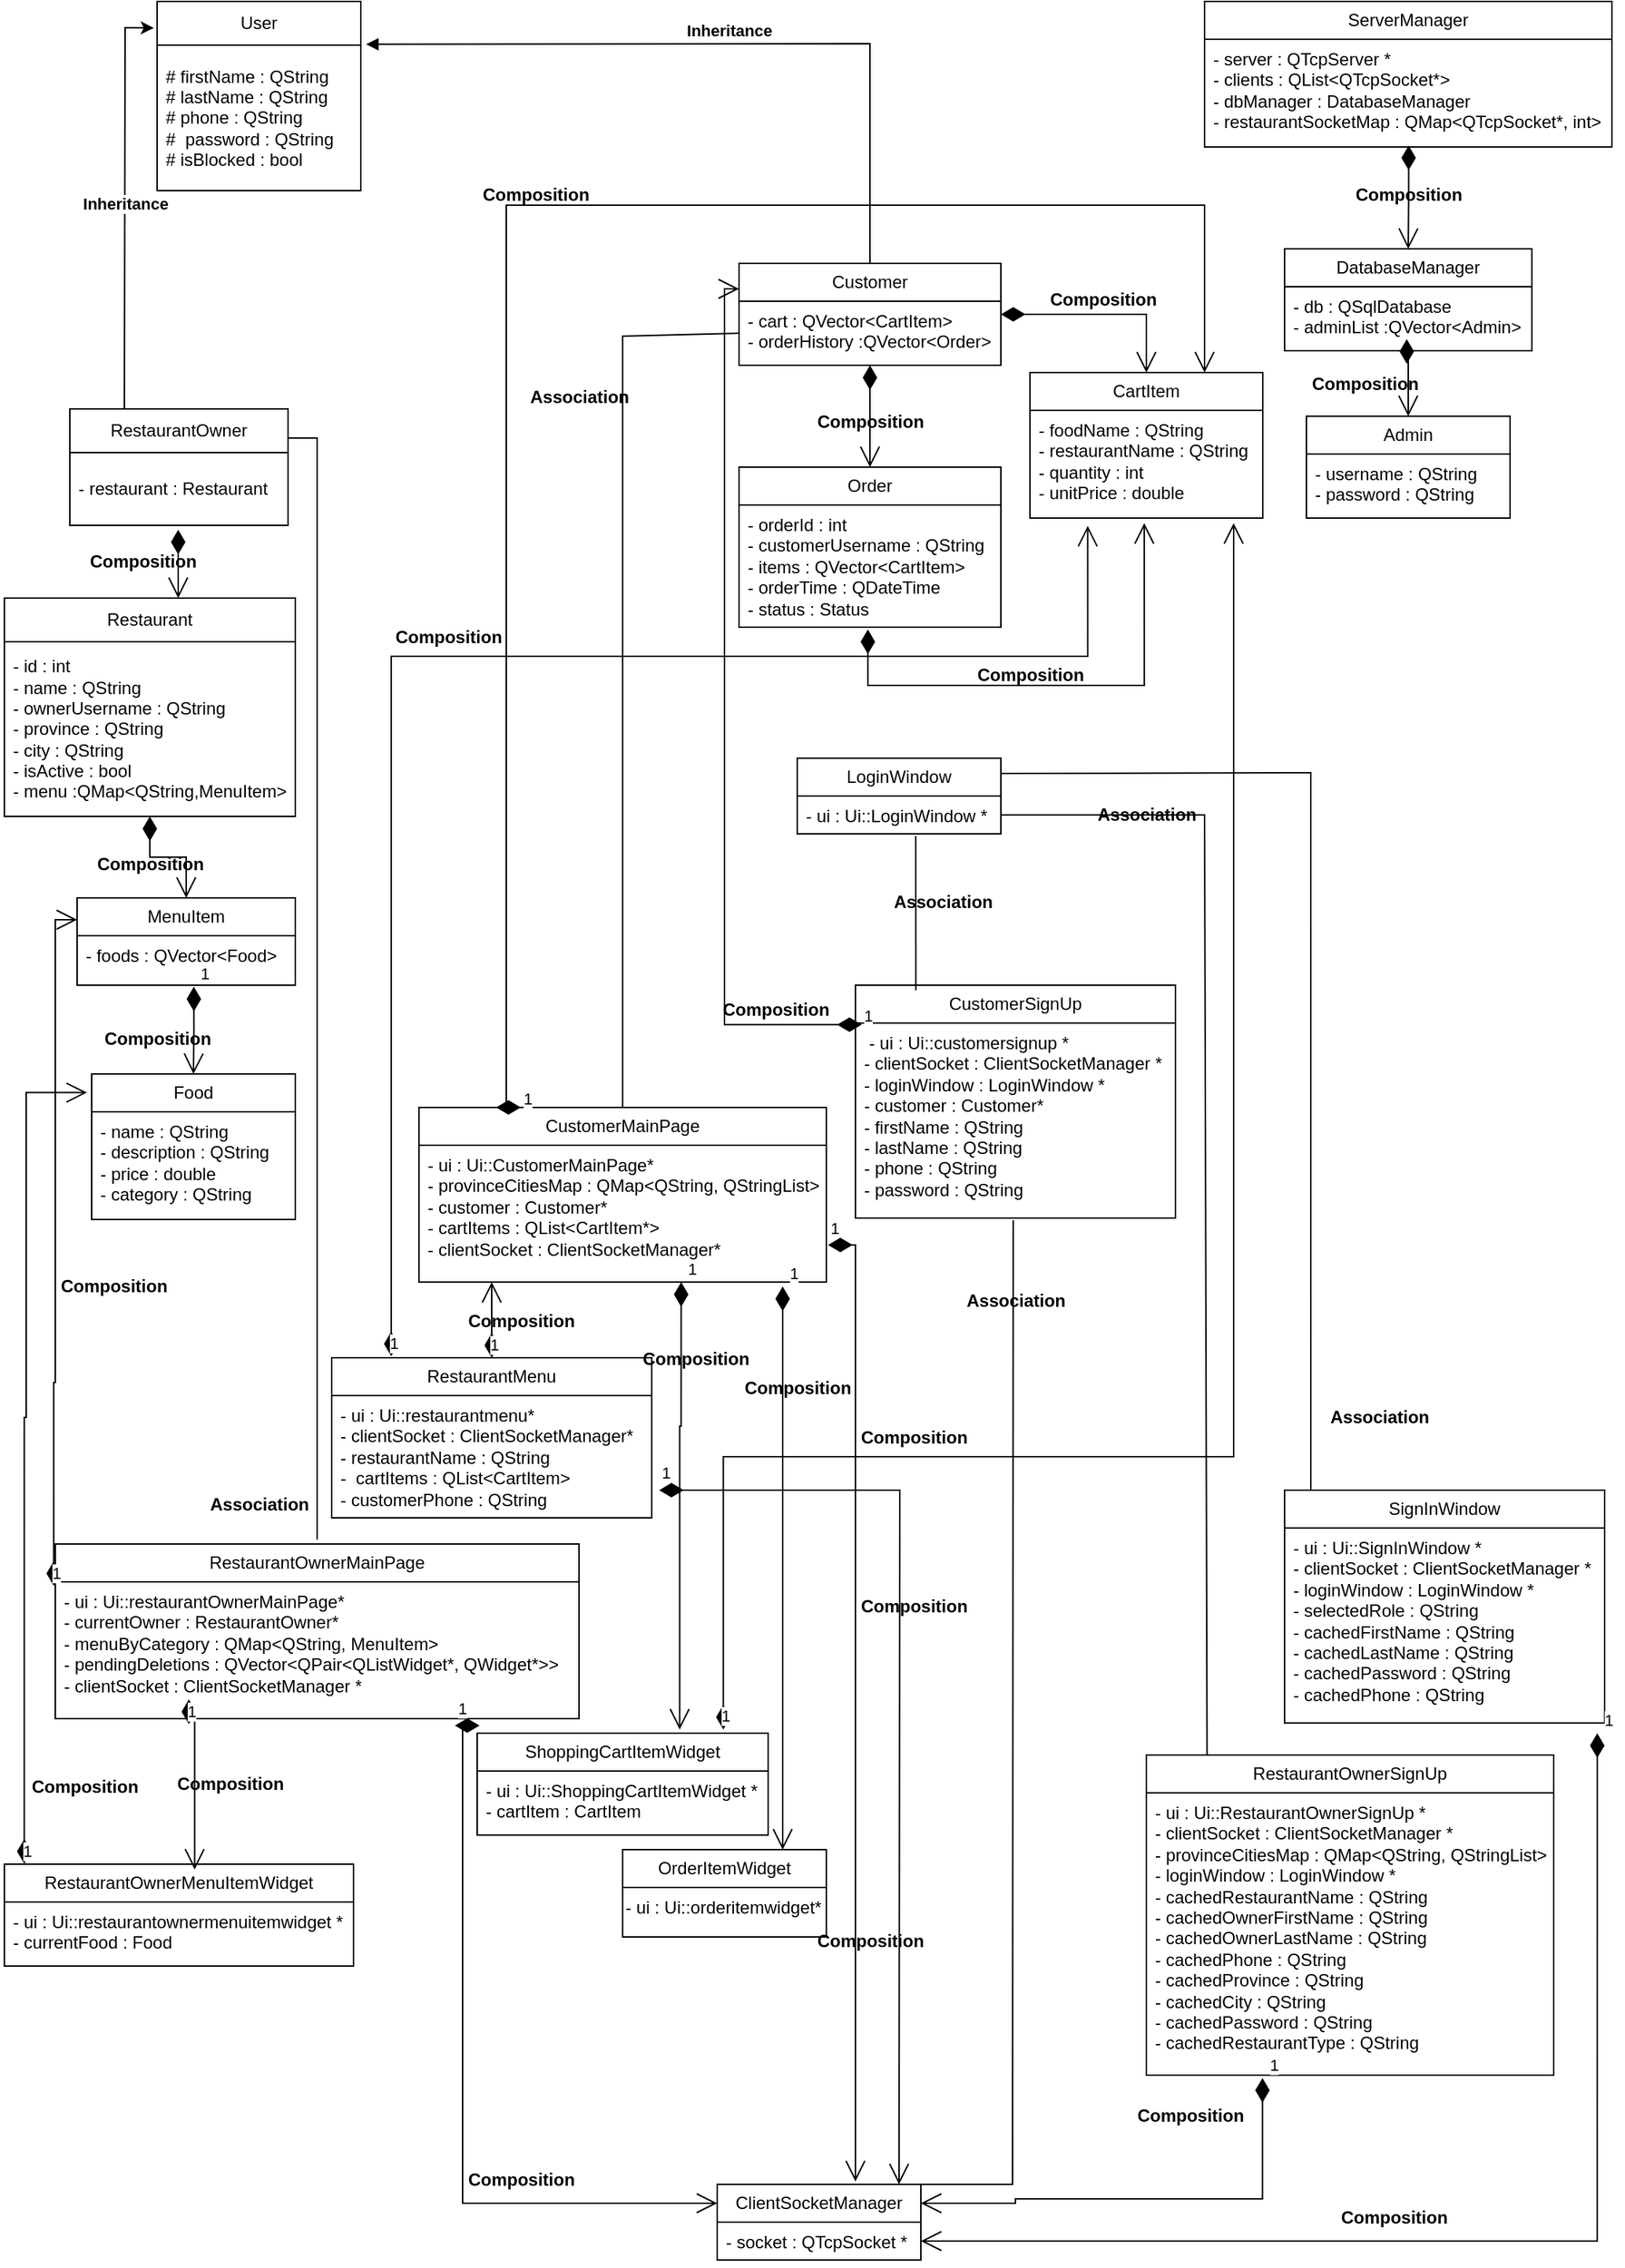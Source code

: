 <mxfile version="27.2.0">
  <diagram id="C5RBs43oDa-KdzZeNtuy" name="Page-1">
    <mxGraphModel dx="1321" dy="779" grid="1" gridSize="10" guides="1" tooltips="1" connect="1" arrows="1" fold="1" page="1" pageScale="1" pageWidth="1169" pageHeight="1654" math="0" shadow="0">
      <root>
        <mxCell id="WIyWlLk6GJQsqaUBKTNV-0" />
        <mxCell id="WIyWlLk6GJQsqaUBKTNV-1" parent="WIyWlLk6GJQsqaUBKTNV-0" />
        <mxCell id="CN9I-mN8UUnUp_FmiRYe-0" value="User" style="swimlane;fontStyle=0;childLayout=stackLayout;horizontal=1;startSize=30;horizontalStack=0;resizeParent=1;resizeParentMax=0;resizeLast=0;collapsible=1;marginBottom=0;whiteSpace=wrap;html=1;" vertex="1" parent="WIyWlLk6GJQsqaUBKTNV-1">
          <mxGeometry x="120" y="40" width="140" height="130" as="geometry" />
        </mxCell>
        <mxCell id="CN9I-mN8UUnUp_FmiRYe-2" value="# firstName : QString&lt;br&gt;# lastName : QString&lt;br&gt;# phone : QString&lt;br&gt;#&amp;nbsp; password : QString&lt;br&gt;# isBlocked : bool" style="text;strokeColor=none;fillColor=none;align=left;verticalAlign=middle;spacingLeft=4;spacingRight=4;overflow=hidden;points=[[0,0.5],[1,0.5]];portConstraint=eastwest;rotatable=0;whiteSpace=wrap;html=1;" vertex="1" parent="CN9I-mN8UUnUp_FmiRYe-0">
          <mxGeometry y="30" width="140" height="100" as="geometry" />
        </mxCell>
        <mxCell id="CN9I-mN8UUnUp_FmiRYe-4" value="RestaurantOwner" style="swimlane;fontStyle=0;childLayout=stackLayout;horizontal=1;startSize=30;horizontalStack=0;resizeParent=1;resizeParentMax=0;resizeLast=0;collapsible=1;marginBottom=0;whiteSpace=wrap;html=1;" vertex="1" parent="WIyWlLk6GJQsqaUBKTNV-1">
          <mxGeometry x="60" y="320" width="150" height="80" as="geometry" />
        </mxCell>
        <mxCell id="CN9I-mN8UUnUp_FmiRYe-5" value="- restaurant : Restaurant" style="text;strokeColor=none;fillColor=none;align=left;verticalAlign=middle;spacingLeft=4;spacingRight=4;overflow=hidden;points=[[0,0.5],[1,0.5]];portConstraint=eastwest;rotatable=0;whiteSpace=wrap;html=1;" vertex="1" parent="CN9I-mN8UUnUp_FmiRYe-4">
          <mxGeometry y="30" width="150" height="50" as="geometry" />
        </mxCell>
        <mxCell id="CN9I-mN8UUnUp_FmiRYe-8" value="" style="endArrow=classic;html=1;rounded=0;exitX=0.25;exitY=0;exitDx=0;exitDy=0;entryX=-0.016;entryY=0.14;entryDx=0;entryDy=0;entryPerimeter=0;" edge="1" parent="WIyWlLk6GJQsqaUBKTNV-1" source="CN9I-mN8UUnUp_FmiRYe-4" target="CN9I-mN8UUnUp_FmiRYe-0">
          <mxGeometry relative="1" as="geometry">
            <mxPoint x="360" y="240" as="sourcePoint" />
            <mxPoint x="460" y="240" as="targetPoint" />
            <Array as="points">
              <mxPoint x="98" y="58" />
            </Array>
          </mxGeometry>
        </mxCell>
        <mxCell id="CN9I-mN8UUnUp_FmiRYe-9" value="&lt;div&gt;&lt;b&gt;Inheritance&lt;/b&gt;&lt;/div&gt;" style="edgeLabel;resizable=0;html=1;;align=center;verticalAlign=middle;" connectable="0" vertex="1" parent="CN9I-mN8UUnUp_FmiRYe-8">
          <mxGeometry relative="1" as="geometry" />
        </mxCell>
        <mxCell id="CN9I-mN8UUnUp_FmiRYe-10" value="Restaurant" style="swimlane;fontStyle=0;childLayout=stackLayout;horizontal=1;startSize=30;horizontalStack=0;resizeParent=1;resizeParentMax=0;resizeLast=0;collapsible=1;marginBottom=0;whiteSpace=wrap;html=1;" vertex="1" parent="WIyWlLk6GJQsqaUBKTNV-1">
          <mxGeometry x="15" y="450" width="200" height="150" as="geometry" />
        </mxCell>
        <mxCell id="CN9I-mN8UUnUp_FmiRYe-11" value="&lt;div&gt;- id : int&lt;/div&gt;&lt;div&gt;- name :&amp;nbsp;QString&lt;/div&gt;- ownerUsername : QString&lt;br&gt;- province : QString&lt;br&gt;- city : QString&lt;br&gt;- isActive : bool&lt;br&gt;- menu :QMap&amp;lt;QString,MenuItem&amp;gt;" style="text;strokeColor=none;fillColor=none;align=left;verticalAlign=middle;spacingLeft=4;spacingRight=4;overflow=hidden;points=[[0,0.5],[1,0.5]];portConstraint=eastwest;rotatable=0;whiteSpace=wrap;html=1;" vertex="1" parent="CN9I-mN8UUnUp_FmiRYe-10">
          <mxGeometry y="30" width="200" height="120" as="geometry" />
        </mxCell>
        <mxCell id="CN9I-mN8UUnUp_FmiRYe-15" value="Composition" style="text;align=center;fontStyle=1;verticalAlign=middle;spacingLeft=3;spacingRight=3;strokeColor=none;rotatable=0;points=[[0,0.5],[1,0.5]];portConstraint=eastwest;html=1;" vertex="1" parent="WIyWlLk6GJQsqaUBKTNV-1">
          <mxGeometry x="70" y="412" width="80" height="26" as="geometry" />
        </mxCell>
        <mxCell id="CN9I-mN8UUnUp_FmiRYe-19" value="MenuItem" style="swimlane;fontStyle=0;childLayout=stackLayout;horizontal=1;startSize=26;fillColor=none;horizontalStack=0;resizeParent=1;resizeParentMax=0;resizeLast=0;collapsible=1;marginBottom=0;whiteSpace=wrap;html=1;" vertex="1" parent="WIyWlLk6GJQsqaUBKTNV-1">
          <mxGeometry x="65" y="656" width="150" height="60" as="geometry" />
        </mxCell>
        <mxCell id="CN9I-mN8UUnUp_FmiRYe-20" value="- foods :&amp;nbsp;QVector&amp;lt;Food&amp;gt;" style="text;strokeColor=none;fillColor=none;align=left;verticalAlign=top;spacingLeft=4;spacingRight=4;overflow=hidden;rotatable=0;points=[[0,0.5],[1,0.5]];portConstraint=eastwest;whiteSpace=wrap;html=1;" vertex="1" parent="CN9I-mN8UUnUp_FmiRYe-19">
          <mxGeometry y="26" width="150" height="34" as="geometry" />
        </mxCell>
        <mxCell id="CN9I-mN8UUnUp_FmiRYe-23" value="" style="endArrow=open;html=1;endSize=12;startArrow=diamondThin;startSize=14;startFill=1;edgeStyle=orthogonalEdgeStyle;align=left;verticalAlign=bottom;rounded=0;entryX=0.5;entryY=0;entryDx=0;entryDy=0;exitX=0.5;exitY=1;exitDx=0;exitDy=0;exitPerimeter=0;" edge="1" parent="WIyWlLk6GJQsqaUBKTNV-1" source="CN9I-mN8UUnUp_FmiRYe-11" target="CN9I-mN8UUnUp_FmiRYe-19">
          <mxGeometry x="-1" y="3" relative="1" as="geometry">
            <mxPoint x="120" y="530" as="sourcePoint" />
            <mxPoint x="450" y="480" as="targetPoint" />
          </mxGeometry>
        </mxCell>
        <mxCell id="CN9I-mN8UUnUp_FmiRYe-24" value="Composition" style="text;align=center;fontStyle=1;verticalAlign=middle;spacingLeft=3;spacingRight=3;strokeColor=none;rotatable=0;points=[[0,0.5],[1,0.5]];portConstraint=eastwest;html=1;" vertex="1" parent="WIyWlLk6GJQsqaUBKTNV-1">
          <mxGeometry x="75" y="620" width="80" height="26" as="geometry" />
        </mxCell>
        <mxCell id="CN9I-mN8UUnUp_FmiRYe-25" value="Food" style="swimlane;fontStyle=0;childLayout=stackLayout;horizontal=1;startSize=26;fillColor=none;horizontalStack=0;resizeParent=1;resizeParentMax=0;resizeLast=0;collapsible=1;marginBottom=0;whiteSpace=wrap;html=1;" vertex="1" parent="WIyWlLk6GJQsqaUBKTNV-1">
          <mxGeometry x="75" y="777" width="140" height="100" as="geometry" />
        </mxCell>
        <mxCell id="CN9I-mN8UUnUp_FmiRYe-26" value="- name : QString&lt;br&gt;- description : QString&lt;br&gt;- price : double&lt;br&gt;- category : QString" style="text;strokeColor=none;fillColor=none;align=left;verticalAlign=top;spacingLeft=4;spacingRight=4;overflow=hidden;rotatable=0;points=[[0,0.5],[1,0.5]];portConstraint=eastwest;whiteSpace=wrap;html=1;" vertex="1" parent="CN9I-mN8UUnUp_FmiRYe-25">
          <mxGeometry y="26" width="140" height="74" as="geometry" />
        </mxCell>
        <mxCell id="CN9I-mN8UUnUp_FmiRYe-29" value="1" style="endArrow=open;html=1;endSize=12;startArrow=diamondThin;startSize=14;startFill=1;edgeStyle=orthogonalEdgeStyle;align=left;verticalAlign=bottom;rounded=0;entryX=0.5;entryY=0;entryDx=0;entryDy=0;exitX=0.535;exitY=1.029;exitDx=0;exitDy=0;exitPerimeter=0;" edge="1" parent="WIyWlLk6GJQsqaUBKTNV-1" source="CN9I-mN8UUnUp_FmiRYe-20" target="CN9I-mN8UUnUp_FmiRYe-25">
          <mxGeometry x="-1" y="3" relative="1" as="geometry">
            <mxPoint x="300" y="680" as="sourcePoint" />
            <mxPoint x="460" y="680" as="targetPoint" />
          </mxGeometry>
        </mxCell>
        <mxCell id="CN9I-mN8UUnUp_FmiRYe-30" value="Composition" style="text;align=center;fontStyle=1;verticalAlign=middle;spacingLeft=3;spacingRight=3;strokeColor=none;rotatable=0;points=[[0,0.5],[1,0.5]];portConstraint=eastwest;html=1;" vertex="1" parent="WIyWlLk6GJQsqaUBKTNV-1">
          <mxGeometry x="80" y="740" width="80" height="26" as="geometry" />
        </mxCell>
        <mxCell id="CN9I-mN8UUnUp_FmiRYe-31" value="Customer" style="swimlane;fontStyle=0;childLayout=stackLayout;horizontal=1;startSize=26;fillColor=none;horizontalStack=0;resizeParent=1;resizeParentMax=0;resizeLast=0;collapsible=1;marginBottom=0;whiteSpace=wrap;html=1;" vertex="1" parent="WIyWlLk6GJQsqaUBKTNV-1">
          <mxGeometry x="520" y="220" width="180" height="70" as="geometry" />
        </mxCell>
        <mxCell id="CN9I-mN8UUnUp_FmiRYe-32" value="- cart : QVector&amp;lt;CartItem&amp;gt;&lt;br&gt;- orderHistory :QVector&amp;lt;Order&amp;gt;" style="text;strokeColor=none;fillColor=none;align=left;verticalAlign=top;spacingLeft=4;spacingRight=4;overflow=hidden;rotatable=0;points=[[0,0.5],[1,0.5]];portConstraint=eastwest;whiteSpace=wrap;html=1;" vertex="1" parent="CN9I-mN8UUnUp_FmiRYe-31">
          <mxGeometry y="26" width="180" height="44" as="geometry" />
        </mxCell>
        <mxCell id="CN9I-mN8UUnUp_FmiRYe-35" value="&lt;b&gt;Inheritance&lt;/b&gt;" style="html=1;verticalAlign=bottom;endArrow=block;curved=0;rounded=0;exitX=0.5;exitY=0;exitDx=0;exitDy=0;entryX=1.026;entryY=-0.006;entryDx=0;entryDy=0;entryPerimeter=0;" edge="1" parent="WIyWlLk6GJQsqaUBKTNV-1" source="CN9I-mN8UUnUp_FmiRYe-31" target="CN9I-mN8UUnUp_FmiRYe-2">
          <mxGeometry width="80" relative="1" as="geometry">
            <mxPoint x="631.14" y="390" as="sourcePoint" />
            <mxPoint x="480.0" y="65.45" as="targetPoint" />
            <Array as="points">
              <mxPoint x="610" y="69" />
            </Array>
          </mxGeometry>
        </mxCell>
        <mxCell id="CN9I-mN8UUnUp_FmiRYe-36" value="Order" style="swimlane;fontStyle=0;childLayout=stackLayout;horizontal=1;startSize=26;fillColor=none;horizontalStack=0;resizeParent=1;resizeParentMax=0;resizeLast=0;collapsible=1;marginBottom=0;whiteSpace=wrap;html=1;" vertex="1" parent="WIyWlLk6GJQsqaUBKTNV-1">
          <mxGeometry x="520" y="360" width="180" height="110" as="geometry" />
        </mxCell>
        <mxCell id="CN9I-mN8UUnUp_FmiRYe-37" value="- orderId : int&lt;br&gt;- customerUsername : QString&lt;br&gt;- items : QVector&amp;lt;CartItem&amp;gt;&lt;br&gt;- orderTime : QDateTime&lt;br&gt;- status : Status" style="text;strokeColor=none;fillColor=none;align=left;verticalAlign=top;spacingLeft=4;spacingRight=4;overflow=hidden;rotatable=0;points=[[0,0.5],[1,0.5]];portConstraint=eastwest;whiteSpace=wrap;html=1;" vertex="1" parent="CN9I-mN8UUnUp_FmiRYe-36">
          <mxGeometry y="26" width="180" height="84" as="geometry" />
        </mxCell>
        <mxCell id="CN9I-mN8UUnUp_FmiRYe-41" value="" style="endArrow=open;html=1;endSize=12;startArrow=diamondThin;startSize=14;startFill=1;edgeStyle=orthogonalEdgeStyle;align=left;verticalAlign=bottom;rounded=0;entryX=0.5;entryY=0;entryDx=0;entryDy=0;exitX=0.5;exitY=1;exitDx=0;exitDy=0;" edge="1" parent="WIyWlLk6GJQsqaUBKTNV-1" source="CN9I-mN8UUnUp_FmiRYe-31" target="CN9I-mN8UUnUp_FmiRYe-36">
          <mxGeometry x="-1" y="3" relative="1" as="geometry">
            <mxPoint x="250" y="290" as="sourcePoint" />
            <mxPoint x="410" y="290" as="targetPoint" />
          </mxGeometry>
        </mxCell>
        <mxCell id="CN9I-mN8UUnUp_FmiRYe-43" value="Composition" style="text;align=center;fontStyle=1;verticalAlign=middle;spacingLeft=3;spacingRight=3;strokeColor=none;rotatable=0;points=[[0,0.5],[1,0.5]];portConstraint=eastwest;html=1;" vertex="1" parent="WIyWlLk6GJQsqaUBKTNV-1">
          <mxGeometry x="570" y="316" width="80" height="26" as="geometry" />
        </mxCell>
        <mxCell id="CN9I-mN8UUnUp_FmiRYe-44" value="CartItem" style="swimlane;fontStyle=0;childLayout=stackLayout;horizontal=1;startSize=26;fillColor=none;horizontalStack=0;resizeParent=1;resizeParentMax=0;resizeLast=0;collapsible=1;marginBottom=0;whiteSpace=wrap;html=1;" vertex="1" parent="WIyWlLk6GJQsqaUBKTNV-1">
          <mxGeometry x="720" y="295" width="160" height="100" as="geometry" />
        </mxCell>
        <mxCell id="CN9I-mN8UUnUp_FmiRYe-45" value="- foodName : QString&lt;br&gt;- restaurantName : QString&lt;br&gt;- quantity : int&lt;br&gt;- unitPrice : double" style="text;strokeColor=none;fillColor=none;align=left;verticalAlign=top;spacingLeft=4;spacingRight=4;overflow=hidden;rotatable=0;points=[[0,0.5],[1,0.5]];portConstraint=eastwest;whiteSpace=wrap;html=1;" vertex="1" parent="CN9I-mN8UUnUp_FmiRYe-44">
          <mxGeometry y="26" width="160" height="74" as="geometry" />
        </mxCell>
        <mxCell id="CN9I-mN8UUnUp_FmiRYe-48" value="" style="endArrow=open;html=1;endSize=12;startArrow=diamondThin;startSize=14;startFill=1;edgeStyle=orthogonalEdgeStyle;align=left;verticalAlign=bottom;rounded=0;entryX=0.5;entryY=0;entryDx=0;entryDy=0;exitX=1;exitY=0.5;exitDx=0;exitDy=0;" edge="1" parent="WIyWlLk6GJQsqaUBKTNV-1" source="CN9I-mN8UUnUp_FmiRYe-31" target="CN9I-mN8UUnUp_FmiRYe-44">
          <mxGeometry x="-1" y="3" relative="1" as="geometry">
            <mxPoint x="500" y="250" as="sourcePoint" />
            <mxPoint x="660" y="250" as="targetPoint" />
          </mxGeometry>
        </mxCell>
        <mxCell id="CN9I-mN8UUnUp_FmiRYe-49" value="Composition" style="text;align=center;fontStyle=1;verticalAlign=middle;spacingLeft=3;spacingRight=3;strokeColor=none;rotatable=0;points=[[0,0.5],[1,0.5]];portConstraint=eastwest;html=1;" vertex="1" parent="WIyWlLk6GJQsqaUBKTNV-1">
          <mxGeometry x="730" y="232" width="80" height="26" as="geometry" />
        </mxCell>
        <mxCell id="CN9I-mN8UUnUp_FmiRYe-54" value="ServerManager" style="swimlane;fontStyle=0;childLayout=stackLayout;horizontal=1;startSize=26;fillColor=none;horizontalStack=0;resizeParent=1;resizeParentMax=0;resizeLast=0;collapsible=1;marginBottom=0;whiteSpace=wrap;html=1;" vertex="1" parent="WIyWlLk6GJQsqaUBKTNV-1">
          <mxGeometry x="840" y="40" width="280" height="100" as="geometry" />
        </mxCell>
        <mxCell id="CN9I-mN8UUnUp_FmiRYe-55" value="- server : QTcpServer *&lt;br&gt;&lt;div&gt;- clients : QList&amp;lt;QTcpSocket*&amp;gt;&lt;/div&gt;&lt;div&gt;- dbManager :&amp;nbsp;DatabaseManager&lt;/div&gt;&lt;div&gt;- restaurantSocketMap :&amp;nbsp;QMap&amp;lt;QTcpSocket*, int&amp;gt;&lt;/div&gt;" style="text;strokeColor=none;fillColor=none;align=left;verticalAlign=top;spacingLeft=4;spacingRight=4;overflow=hidden;rotatable=0;points=[[0,0.5],[1,0.5]];portConstraint=eastwest;whiteSpace=wrap;html=1;" vertex="1" parent="CN9I-mN8UUnUp_FmiRYe-54">
          <mxGeometry y="26" width="280" height="74" as="geometry" />
        </mxCell>
        <mxCell id="CN9I-mN8UUnUp_FmiRYe-58" value="DatabaseManager" style="swimlane;fontStyle=0;childLayout=stackLayout;horizontal=1;startSize=26;fillColor=none;horizontalStack=0;resizeParent=1;resizeParentMax=0;resizeLast=0;collapsible=1;marginBottom=0;whiteSpace=wrap;html=1;" vertex="1" parent="WIyWlLk6GJQsqaUBKTNV-1">
          <mxGeometry x="895" y="210" width="170" height="70" as="geometry" />
        </mxCell>
        <mxCell id="CN9I-mN8UUnUp_FmiRYe-59" value="- db : QSqlDatabase&lt;br&gt;- adminList :QVector&amp;lt;Admin&amp;gt;&lt;div&gt;&lt;br&gt;&lt;/div&gt;" style="text;strokeColor=none;fillColor=none;align=left;verticalAlign=top;spacingLeft=4;spacingRight=4;overflow=hidden;rotatable=0;points=[[0,0.5],[1,0.5]];portConstraint=eastwest;whiteSpace=wrap;html=1;" vertex="1" parent="CN9I-mN8UUnUp_FmiRYe-58">
          <mxGeometry y="26" width="170" height="44" as="geometry" />
        </mxCell>
        <mxCell id="CN9I-mN8UUnUp_FmiRYe-63" value="" style="endArrow=open;html=1;endSize=12;startArrow=diamondThin;startSize=14;startFill=1;edgeStyle=orthogonalEdgeStyle;align=left;verticalAlign=bottom;rounded=0;" edge="1" parent="WIyWlLk6GJQsqaUBKTNV-1">
          <mxGeometry x="-1" y="3" relative="1" as="geometry">
            <mxPoint x="134.5" y="420" as="sourcePoint" />
            <mxPoint x="134.5" y="450" as="targetPoint" />
            <Array as="points">
              <mxPoint x="134.5" y="410" />
              <mxPoint x="134.5" y="410" />
            </Array>
          </mxGeometry>
        </mxCell>
        <mxCell id="CN9I-mN8UUnUp_FmiRYe-65" value="" style="endArrow=open;html=1;endSize=12;startArrow=diamondThin;startSize=14;startFill=1;edgeStyle=orthogonalEdgeStyle;align=left;verticalAlign=bottom;rounded=0;entryX=0.5;entryY=0;entryDx=0;entryDy=0;exitX=0.501;exitY=0.986;exitDx=0;exitDy=0;exitPerimeter=0;" edge="1" parent="WIyWlLk6GJQsqaUBKTNV-1" source="CN9I-mN8UUnUp_FmiRYe-55" target="CN9I-mN8UUnUp_FmiRYe-58">
          <mxGeometry x="-1" y="3" relative="1" as="geometry">
            <mxPoint x="500" y="160" as="sourcePoint" />
            <mxPoint x="660" y="160" as="targetPoint" />
            <Array as="points" />
          </mxGeometry>
        </mxCell>
        <mxCell id="CN9I-mN8UUnUp_FmiRYe-66" value="Composition" style="text;align=center;fontStyle=1;verticalAlign=middle;spacingLeft=3;spacingRight=3;strokeColor=none;rotatable=0;points=[[0,0.5],[1,0.5]];portConstraint=eastwest;html=1;" vertex="1" parent="WIyWlLk6GJQsqaUBKTNV-1">
          <mxGeometry x="940" y="160" width="80" height="26" as="geometry" />
        </mxCell>
        <mxCell id="CN9I-mN8UUnUp_FmiRYe-67" value="Admin" style="swimlane;fontStyle=0;childLayout=stackLayout;horizontal=1;startSize=26;fillColor=none;horizontalStack=0;resizeParent=1;resizeParentMax=0;resizeLast=0;collapsible=1;marginBottom=0;whiteSpace=wrap;html=1;" vertex="1" parent="WIyWlLk6GJQsqaUBKTNV-1">
          <mxGeometry x="910" y="325" width="140" height="70" as="geometry" />
        </mxCell>
        <mxCell id="CN9I-mN8UUnUp_FmiRYe-68" value="- username : QString&lt;br&gt;- password : QString" style="text;strokeColor=none;fillColor=none;align=left;verticalAlign=top;spacingLeft=4;spacingRight=4;overflow=hidden;rotatable=0;points=[[0,0.5],[1,0.5]];portConstraint=eastwest;whiteSpace=wrap;html=1;" vertex="1" parent="CN9I-mN8UUnUp_FmiRYe-67">
          <mxGeometry y="26" width="140" height="44" as="geometry" />
        </mxCell>
        <mxCell id="CN9I-mN8UUnUp_FmiRYe-72" value="" style="endArrow=open;html=1;endSize=12;startArrow=diamondThin;startSize=14;startFill=1;edgeStyle=orthogonalEdgeStyle;align=left;verticalAlign=bottom;rounded=0;entryX=0.5;entryY=0;entryDx=0;entryDy=0;" edge="1" parent="WIyWlLk6GJQsqaUBKTNV-1" target="CN9I-mN8UUnUp_FmiRYe-67">
          <mxGeometry x="-1" y="3" relative="1" as="geometry">
            <mxPoint x="979" y="272" as="sourcePoint" />
            <mxPoint x="560" y="280" as="targetPoint" />
            <Array as="points">
              <mxPoint x="980" y="280" />
            </Array>
          </mxGeometry>
        </mxCell>
        <mxCell id="CN9I-mN8UUnUp_FmiRYe-74" value="Composition" style="text;align=center;fontStyle=1;verticalAlign=middle;spacingLeft=3;spacingRight=3;strokeColor=none;rotatable=0;points=[[0,0.5],[1,0.5]];portConstraint=eastwest;html=1;" vertex="1" parent="WIyWlLk6GJQsqaUBKTNV-1">
          <mxGeometry x="910" y="290" width="80" height="26" as="geometry" />
        </mxCell>
        <mxCell id="CN9I-mN8UUnUp_FmiRYe-75" value="ClientSocketManager" style="swimlane;fontStyle=0;childLayout=stackLayout;horizontal=1;startSize=26;fillColor=none;horizontalStack=0;resizeParent=1;resizeParentMax=0;resizeLast=0;collapsible=1;marginBottom=0;whiteSpace=wrap;html=1;" vertex="1" parent="WIyWlLk6GJQsqaUBKTNV-1">
          <mxGeometry x="505" y="1540" width="140" height="52" as="geometry" />
        </mxCell>
        <mxCell id="CN9I-mN8UUnUp_FmiRYe-76" value="-&amp;nbsp;socket :&amp;nbsp;QTcpSocket *" style="text;strokeColor=none;fillColor=none;align=left;verticalAlign=top;spacingLeft=4;spacingRight=4;overflow=hidden;rotatable=0;points=[[0,0.5],[1,0.5]];portConstraint=eastwest;whiteSpace=wrap;html=1;" vertex="1" parent="CN9I-mN8UUnUp_FmiRYe-75">
          <mxGeometry y="26" width="140" height="26" as="geometry" />
        </mxCell>
        <mxCell id="CN9I-mN8UUnUp_FmiRYe-79" value="LoginWindow" style="swimlane;fontStyle=0;childLayout=stackLayout;horizontal=1;startSize=26;fillColor=none;horizontalStack=0;resizeParent=1;resizeParentMax=0;resizeLast=0;collapsible=1;marginBottom=0;whiteSpace=wrap;html=1;" vertex="1" parent="WIyWlLk6GJQsqaUBKTNV-1">
          <mxGeometry x="560" y="560" width="140" height="52" as="geometry" />
        </mxCell>
        <mxCell id="CN9I-mN8UUnUp_FmiRYe-80" value="-&amp;nbsp;ui :&amp;nbsp;Ui::LoginWindow *" style="text;strokeColor=none;fillColor=none;align=left;verticalAlign=top;spacingLeft=4;spacingRight=4;overflow=hidden;rotatable=0;points=[[0,0.5],[1,0.5]];portConstraint=eastwest;whiteSpace=wrap;html=1;" vertex="1" parent="CN9I-mN8UUnUp_FmiRYe-79">
          <mxGeometry y="26" width="140" height="26" as="geometry" />
        </mxCell>
        <mxCell id="CN9I-mN8UUnUp_FmiRYe-83" value="SignInWindow" style="swimlane;fontStyle=0;childLayout=stackLayout;horizontal=1;startSize=26;fillColor=none;horizontalStack=0;resizeParent=1;resizeParentMax=0;resizeLast=0;collapsible=1;marginBottom=0;whiteSpace=wrap;html=1;" vertex="1" parent="WIyWlLk6GJQsqaUBKTNV-1">
          <mxGeometry x="895" y="1063" width="220" height="160" as="geometry" />
        </mxCell>
        <mxCell id="CN9I-mN8UUnUp_FmiRYe-84" value="&lt;div&gt;- ui : Ui::SignInWindow *&lt;/div&gt;&lt;div&gt;-&amp;nbsp;clientSocket :&amp;nbsp;ClientSocketManager *&lt;/div&gt;&lt;div&gt;-&amp;nbsp;loginWindow :&amp;nbsp;LoginWindow *&lt;/div&gt;&lt;div&gt;-&amp;nbsp;selectedRole : QString&lt;/div&gt;&lt;div&gt;- cachedFirstName : QString&lt;/div&gt;&lt;div&gt;- cachedLastName : QString&lt;/div&gt;&lt;div&gt;- cachedPassword : QString&lt;/div&gt;&lt;div&gt;- cachedPhone : QString&lt;br&gt;&lt;br&gt;&lt;/div&gt;" style="text;strokeColor=none;fillColor=none;align=left;verticalAlign=top;spacingLeft=4;spacingRight=4;overflow=hidden;rotatable=0;points=[[0,0.5],[1,0.5]];portConstraint=eastwest;whiteSpace=wrap;html=1;" vertex="1" parent="CN9I-mN8UUnUp_FmiRYe-83">
          <mxGeometry y="26" width="220" height="134" as="geometry" />
        </mxCell>
        <mxCell id="CN9I-mN8UUnUp_FmiRYe-89" value="&lt;strong&gt;Association&lt;/strong&gt; " style="text;align=center;fontStyle=1;verticalAlign=middle;spacingLeft=3;spacingRight=3;strokeColor=none;rotatable=0;points=[[0,0.5],[1,0.5]];portConstraint=eastwest;html=1;" vertex="1" parent="WIyWlLk6GJQsqaUBKTNV-1">
          <mxGeometry x="920" y="1000" width="80" height="26" as="geometry" />
        </mxCell>
        <mxCell id="CN9I-mN8UUnUp_FmiRYe-96" value="CustomerSignUp" style="swimlane;fontStyle=0;childLayout=stackLayout;horizontal=1;startSize=26;fillColor=none;horizontalStack=0;resizeParent=1;resizeParentMax=0;resizeLast=0;collapsible=1;marginBottom=0;whiteSpace=wrap;html=1;" vertex="1" parent="WIyWlLk6GJQsqaUBKTNV-1">
          <mxGeometry x="600" y="716" width="220" height="160" as="geometry" />
        </mxCell>
        <mxCell id="CN9I-mN8UUnUp_FmiRYe-97" value="&amp;nbsp;- ui : Ui::customersignup *&lt;br&gt;&lt;div&gt;- clientSocket : ClientSocketManager *&lt;/div&gt;&lt;div&gt;-&amp;nbsp;loginWindow :&amp;nbsp;LoginWindow *&lt;/div&gt;- customer : Customer*&lt;br&gt;&lt;div&gt;- firstName : QString&lt;/div&gt;&lt;div&gt;- lastName :&amp;nbsp;QString&lt;/div&gt;&lt;div&gt;- phone :&amp;nbsp;QString&lt;/div&gt;&lt;div&gt;- password :&amp;nbsp;QString&lt;/div&gt;" style="text;strokeColor=none;fillColor=none;align=left;verticalAlign=top;spacingLeft=4;spacingRight=4;overflow=hidden;rotatable=0;points=[[0,0.5],[1,0.5]];portConstraint=eastwest;whiteSpace=wrap;html=1;" vertex="1" parent="CN9I-mN8UUnUp_FmiRYe-96">
          <mxGeometry y="26" width="220" height="134" as="geometry" />
        </mxCell>
        <mxCell id="CN9I-mN8UUnUp_FmiRYe-101" value="&lt;strong&gt;Association&lt;/strong&gt; " style="text;align=center;fontStyle=1;verticalAlign=middle;spacingLeft=3;spacingRight=3;strokeColor=none;rotatable=0;points=[[0,0.5],[1,0.5]];portConstraint=eastwest;html=1;" vertex="1" parent="WIyWlLk6GJQsqaUBKTNV-1">
          <mxGeometry x="620" y="646" width="80" height="26" as="geometry" />
        </mxCell>
        <mxCell id="CN9I-mN8UUnUp_FmiRYe-103" value="&lt;strong&gt;Association&lt;/strong&gt; " style="text;align=center;fontStyle=1;verticalAlign=middle;spacingLeft=3;spacingRight=3;strokeColor=none;rotatable=0;points=[[0,0.5],[1,0.5]];portConstraint=eastwest;html=1;" vertex="1" parent="WIyWlLk6GJQsqaUBKTNV-1">
          <mxGeometry x="670" y="920" width="80" height="26" as="geometry" />
        </mxCell>
        <mxCell id="CN9I-mN8UUnUp_FmiRYe-108" value="" style="endArrow=none;html=1;rounded=0;entryX=0.493;entryY=1.011;entryDx=0;entryDy=0;entryPerimeter=0;exitX=0.5;exitY=0;exitDx=0;exitDy=0;" edge="1" parent="WIyWlLk6GJQsqaUBKTNV-1" source="CN9I-mN8UUnUp_FmiRYe-75" target="CN9I-mN8UUnUp_FmiRYe-97">
          <mxGeometry width="50" height="50" relative="1" as="geometry">
            <mxPoint x="510" y="1240" as="sourcePoint" />
            <mxPoint x="560" y="1190" as="targetPoint" />
            <Array as="points">
              <mxPoint x="708" y="1540" />
            </Array>
          </mxGeometry>
        </mxCell>
        <mxCell id="CN9I-mN8UUnUp_FmiRYe-110" value="" style="endArrow=open;html=1;endSize=12;startArrow=diamondThin;startSize=14;startFill=1;edgeStyle=orthogonalEdgeStyle;align=left;verticalAlign=bottom;rounded=0;entryX=0.491;entryY=1.047;entryDx=0;entryDy=0;entryPerimeter=0;exitX=0.492;exitY=1.018;exitDx=0;exitDy=0;exitPerimeter=0;" edge="1" parent="WIyWlLk6GJQsqaUBKTNV-1" source="CN9I-mN8UUnUp_FmiRYe-37" target="CN9I-mN8UUnUp_FmiRYe-45">
          <mxGeometry x="-1" y="3" relative="1" as="geometry">
            <mxPoint x="730" y="570" as="sourcePoint" />
            <mxPoint x="640" y="700" as="targetPoint" />
            <Array as="points">
              <mxPoint x="609" y="510" />
              <mxPoint x="799" y="510" />
            </Array>
          </mxGeometry>
        </mxCell>
        <mxCell id="CN9I-mN8UUnUp_FmiRYe-112" value="Composition" style="text;align=center;fontStyle=1;verticalAlign=middle;spacingLeft=3;spacingRight=3;strokeColor=none;rotatable=0;points=[[0,0.5],[1,0.5]];portConstraint=eastwest;html=1;" vertex="1" parent="WIyWlLk6GJQsqaUBKTNV-1">
          <mxGeometry x="680" y="490" width="80" height="26" as="geometry" />
        </mxCell>
        <mxCell id="CN9I-mN8UUnUp_FmiRYe-114" value="" style="endArrow=none;html=1;rounded=0;entryX=1.032;entryY=0.096;entryDx=0;entryDy=0;entryPerimeter=0;exitX=0.082;exitY=0;exitDx=0;exitDy=0;exitPerimeter=0;" edge="1" parent="WIyWlLk6GJQsqaUBKTNV-1" source="CN9I-mN8UUnUp_FmiRYe-83">
          <mxGeometry width="50" height="50" relative="1" as="geometry">
            <mxPoint x="1005.52" y="827" as="sourcePoint" />
            <mxPoint x="700" y="570.496" as="targetPoint" />
            <Array as="points">
              <mxPoint x="913" y="570" />
            </Array>
          </mxGeometry>
        </mxCell>
        <mxCell id="CN9I-mN8UUnUp_FmiRYe-115" value="" style="endArrow=none;html=1;rounded=0;exitX=0.189;exitY=0.022;exitDx=0;exitDy=0;exitPerimeter=0;entryX=0.582;entryY=1.058;entryDx=0;entryDy=0;entryPerimeter=0;" edge="1" parent="WIyWlLk6GJQsqaUBKTNV-1" source="CN9I-mN8UUnUp_FmiRYe-96" target="CN9I-mN8UUnUp_FmiRYe-80">
          <mxGeometry width="50" height="50" relative="1" as="geometry">
            <mxPoint x="510" y="1000" as="sourcePoint" />
            <mxPoint x="642" y="780" as="targetPoint" />
          </mxGeometry>
        </mxCell>
        <mxCell id="CN9I-mN8UUnUp_FmiRYe-116" value="RestaurantOwnerSignUp" style="swimlane;fontStyle=0;childLayout=stackLayout;horizontal=1;startSize=26;fillColor=none;horizontalStack=0;resizeParent=1;resizeParentMax=0;resizeLast=0;collapsible=1;marginBottom=0;whiteSpace=wrap;html=1;" vertex="1" parent="WIyWlLk6GJQsqaUBKTNV-1">
          <mxGeometry x="800" y="1245" width="280" height="220" as="geometry" />
        </mxCell>
        <mxCell id="CN9I-mN8UUnUp_FmiRYe-117" value="&lt;div&gt;- ui : Ui::RestaurantOwnerSignUp *&lt;/div&gt;&lt;div&gt;-&amp;nbsp;clientSocket :&amp;nbsp;ClientSocketManager *&lt;/div&gt;&lt;div&gt;- provinceCitiesMap : QMap&amp;lt;QString, QStringList&amp;gt;&lt;/div&gt;- loginWindow : LoginWindow *&lt;br&gt;&lt;div&gt;- cachedRestaurantName : QString&lt;/div&gt;&lt;div&gt;- cachedOwnerFirstName :&amp;nbsp;QString&lt;/div&gt;- cachedOwnerLastName : QString&lt;br&gt;- cachedPhone : QString&lt;br&gt;- cachedProvince : QString&lt;br&gt;- cachedCity : QString&lt;br&gt;- cachedPassword : QString&lt;br&gt;- cachedRestaurantType : QString" style="text;strokeColor=none;fillColor=none;align=left;verticalAlign=top;spacingLeft=4;spacingRight=4;overflow=hidden;rotatable=0;points=[[0,0.5],[1,0.5]];portConstraint=eastwest;whiteSpace=wrap;html=1;" vertex="1" parent="CN9I-mN8UUnUp_FmiRYe-116">
          <mxGeometry y="26" width="280" height="194" as="geometry" />
        </mxCell>
        <mxCell id="CN9I-mN8UUnUp_FmiRYe-121" value="Composition" style="text;align=center;fontStyle=1;verticalAlign=middle;spacingLeft=3;spacingRight=3;strokeColor=none;rotatable=0;points=[[0,0.5],[1,0.5]];portConstraint=eastwest;html=1;" vertex="1" parent="WIyWlLk6GJQsqaUBKTNV-1">
          <mxGeometry x="790" y="1480" width="80" height="26" as="geometry" />
        </mxCell>
        <mxCell id="CN9I-mN8UUnUp_FmiRYe-122" value="" style="endArrow=none;html=1;rounded=0;exitX=0.149;exitY=-0.001;exitDx=0;exitDy=0;exitPerimeter=0;entryX=1;entryY=0.5;entryDx=0;entryDy=0;" edge="1" parent="WIyWlLk6GJQsqaUBKTNV-1" source="CN9I-mN8UUnUp_FmiRYe-116" target="CN9I-mN8UUnUp_FmiRYe-80">
          <mxGeometry width="50" height="50" relative="1" as="geometry">
            <mxPoint x="290" y="920" as="sourcePoint" />
            <mxPoint x="780" y="650" as="targetPoint" />
            <Array as="points">
              <mxPoint x="840" y="599" />
            </Array>
          </mxGeometry>
        </mxCell>
        <mxCell id="CN9I-mN8UUnUp_FmiRYe-123" value="&lt;strong&gt;Association&lt;/strong&gt; " style="text;align=center;fontStyle=1;verticalAlign=middle;spacingLeft=3;spacingRight=3;strokeColor=none;rotatable=0;points=[[0,0.5],[1,0.5]];portConstraint=eastwest;html=1;" vertex="1" parent="WIyWlLk6GJQsqaUBKTNV-1">
          <mxGeometry x="760" y="586" width="80" height="26" as="geometry" />
        </mxCell>
        <mxCell id="CN9I-mN8UUnUp_FmiRYe-124" value="CustomerMainPage" style="swimlane;fontStyle=0;childLayout=stackLayout;horizontal=1;startSize=26;fillColor=none;horizontalStack=0;resizeParent=1;resizeParentMax=0;resizeLast=0;collapsible=1;marginBottom=0;whiteSpace=wrap;html=1;" vertex="1" parent="WIyWlLk6GJQsqaUBKTNV-1">
          <mxGeometry x="300" y="800" width="280" height="120" as="geometry" />
        </mxCell>
        <mxCell id="CN9I-mN8UUnUp_FmiRYe-125" value="- ui : Ui::CustomerMainPage*&lt;br&gt;- provinceCitiesMap : QMap&amp;lt;QString, QStringList&amp;gt;&lt;br&gt;- customer : Customer*&lt;br&gt;- cartItems : QList&amp;lt;CartItem*&amp;gt;&lt;br&gt;- clientSocket : ClientSocketManager*" style="text;strokeColor=none;fillColor=none;align=left;verticalAlign=top;spacingLeft=4;spacingRight=4;overflow=hidden;rotatable=0;points=[[0,0.5],[1,0.5]];portConstraint=eastwest;whiteSpace=wrap;html=1;" vertex="1" parent="CN9I-mN8UUnUp_FmiRYe-124">
          <mxGeometry y="26" width="280" height="94" as="geometry" />
        </mxCell>
        <mxCell id="CN9I-mN8UUnUp_FmiRYe-129" value="" style="endArrow=none;html=1;rounded=0;exitX=0.5;exitY=0;exitDx=0;exitDy=0;entryX=0;entryY=0.5;entryDx=0;entryDy=0;" edge="1" parent="WIyWlLk6GJQsqaUBKTNV-1" source="CN9I-mN8UUnUp_FmiRYe-124" target="CN9I-mN8UUnUp_FmiRYe-32">
          <mxGeometry width="50" height="50" relative="1" as="geometry">
            <mxPoint x="510" y="940" as="sourcePoint" />
            <mxPoint x="400" y="280" as="targetPoint" />
            <Array as="points">
              <mxPoint x="440" y="270" />
            </Array>
          </mxGeometry>
        </mxCell>
        <mxCell id="CN9I-mN8UUnUp_FmiRYe-130" value="&lt;strong&gt;Association&lt;/strong&gt; " style="text;align=center;fontStyle=1;verticalAlign=middle;spacingLeft=3;spacingRight=3;strokeColor=none;rotatable=0;points=[[0,0.5],[1,0.5]];portConstraint=eastwest;html=1;" vertex="1" parent="WIyWlLk6GJQsqaUBKTNV-1">
          <mxGeometry x="370" y="299" width="80" height="26" as="geometry" />
        </mxCell>
        <mxCell id="CN9I-mN8UUnUp_FmiRYe-131" value="1" style="endArrow=open;html=1;endSize=12;startArrow=diamondThin;startSize=14;startFill=1;edgeStyle=orthogonalEdgeStyle;align=left;verticalAlign=bottom;rounded=0;exitX=1.004;exitY=0.729;exitDx=0;exitDy=0;exitPerimeter=0;" edge="1" parent="WIyWlLk6GJQsqaUBKTNV-1" source="CN9I-mN8UUnUp_FmiRYe-125">
          <mxGeometry x="-1" y="3" relative="1" as="geometry">
            <mxPoint x="520" y="940" as="sourcePoint" />
            <mxPoint x="600" y="1538" as="targetPoint" />
            <Array as="points">
              <mxPoint x="600" y="894" />
              <mxPoint x="600" y="1538" />
            </Array>
          </mxGeometry>
        </mxCell>
        <mxCell id="CN9I-mN8UUnUp_FmiRYe-132" value="Composition" style="text;align=center;fontStyle=1;verticalAlign=middle;spacingLeft=3;spacingRight=3;strokeColor=none;rotatable=0;points=[[0,0.5],[1,0.5]];portConstraint=eastwest;html=1;" vertex="1" parent="WIyWlLk6GJQsqaUBKTNV-1">
          <mxGeometry x="570" y="1360" width="80" height="26" as="geometry" />
        </mxCell>
        <mxCell id="CN9I-mN8UUnUp_FmiRYe-134" value="1" style="endArrow=open;html=1;endSize=12;startArrow=diamondThin;startSize=14;startFill=1;edgeStyle=orthogonalEdgeStyle;align=left;verticalAlign=bottom;rounded=0;exitX=0.25;exitY=0;exitDx=0;exitDy=0;entryX=0.75;entryY=0;entryDx=0;entryDy=0;" edge="1" parent="WIyWlLk6GJQsqaUBKTNV-1" source="CN9I-mN8UUnUp_FmiRYe-124" target="CN9I-mN8UUnUp_FmiRYe-44">
          <mxGeometry x="-1" y="3" relative="1" as="geometry">
            <mxPoint x="450" y="670" as="sourcePoint" />
            <mxPoint x="330" y="170" as="targetPoint" />
            <Array as="points">
              <mxPoint x="360" y="800" />
              <mxPoint x="360" y="180" />
              <mxPoint x="840" y="180" />
            </Array>
          </mxGeometry>
        </mxCell>
        <mxCell id="CN9I-mN8UUnUp_FmiRYe-135" value="Composition" style="text;align=center;fontStyle=1;verticalAlign=middle;spacingLeft=3;spacingRight=3;strokeColor=none;rotatable=0;points=[[0,0.5],[1,0.5]];portConstraint=eastwest;html=1;" vertex="1" parent="WIyWlLk6GJQsqaUBKTNV-1">
          <mxGeometry x="340" y="160" width="80" height="26" as="geometry" />
        </mxCell>
        <mxCell id="CN9I-mN8UUnUp_FmiRYe-136" value="ShoppingCartItemWidget" style="swimlane;fontStyle=0;childLayout=stackLayout;horizontal=1;startSize=26;fillColor=none;horizontalStack=0;resizeParent=1;resizeParentMax=0;resizeLast=0;collapsible=1;marginBottom=0;whiteSpace=wrap;html=1;" vertex="1" parent="WIyWlLk6GJQsqaUBKTNV-1">
          <mxGeometry x="340" y="1230" width="200" height="70" as="geometry" />
        </mxCell>
        <mxCell id="CN9I-mN8UUnUp_FmiRYe-137" value="&lt;div&gt;- ui : Ui::ShoppingCartItemWidget *&lt;/div&gt;&lt;div&gt;- cartItem :&amp;nbsp;CartItem&lt;/div&gt;&amp;nbsp; &amp;nbsp;&amp;nbsp;" style="text;strokeColor=none;fillColor=none;align=left;verticalAlign=top;spacingLeft=4;spacingRight=4;overflow=hidden;rotatable=0;points=[[0,0.5],[1,0.5]];portConstraint=eastwest;whiteSpace=wrap;html=1;" vertex="1" parent="CN9I-mN8UUnUp_FmiRYe-136">
          <mxGeometry y="26" width="200" height="44" as="geometry" />
        </mxCell>
        <mxCell id="CN9I-mN8UUnUp_FmiRYe-140" value="1" style="endArrow=open;html=1;endSize=12;startArrow=diamondThin;startSize=14;startFill=1;edgeStyle=orthogonalEdgeStyle;align=left;verticalAlign=bottom;rounded=0;exitX=0.358;exitY=1.005;exitDx=0;exitDy=0;exitPerimeter=0;entryX=0.696;entryY=-0.036;entryDx=0;entryDy=0;entryPerimeter=0;" edge="1" parent="WIyWlLk6GJQsqaUBKTNV-1" target="CN9I-mN8UUnUp_FmiRYe-136">
          <mxGeometry x="-1" y="3" relative="1" as="geometry">
            <mxPoint x="480.24" y="920.0" as="sourcePoint" />
            <mxPoint x="480" y="1109.53" as="targetPoint" />
            <Array as="points">
              <mxPoint x="480" y="1019" />
            </Array>
          </mxGeometry>
        </mxCell>
        <mxCell id="CN9I-mN8UUnUp_FmiRYe-141" value="Composition" style="text;align=center;fontStyle=1;verticalAlign=middle;spacingLeft=3;spacingRight=3;strokeColor=none;rotatable=0;points=[[0,0.5],[1,0.5]];portConstraint=eastwest;html=1;" vertex="1" parent="WIyWlLk6GJQsqaUBKTNV-1">
          <mxGeometry x="450" y="960" width="80" height="26" as="geometry" />
        </mxCell>
        <mxCell id="CN9I-mN8UUnUp_FmiRYe-142" value="1" style="endArrow=open;html=1;endSize=12;startArrow=diamondThin;startSize=14;startFill=1;edgeStyle=orthogonalEdgeStyle;align=left;verticalAlign=bottom;rounded=0;entryX=0.881;entryY=1.047;entryDx=0;entryDy=0;entryPerimeter=0;exitX=0.846;exitY=-0.036;exitDx=0;exitDy=0;exitPerimeter=0;" edge="1" parent="WIyWlLk6GJQsqaUBKTNV-1" source="CN9I-mN8UUnUp_FmiRYe-136" target="CN9I-mN8UUnUp_FmiRYe-45">
          <mxGeometry x="-1" y="3" relative="1" as="geometry">
            <mxPoint x="480" y="1040" as="sourcePoint" />
            <mxPoint x="540" y="1060" as="targetPoint" />
            <Array as="points">
              <mxPoint x="509" y="1040" />
              <mxPoint x="860" y="1040" />
              <mxPoint x="860" y="398" />
            </Array>
          </mxGeometry>
        </mxCell>
        <mxCell id="CN9I-mN8UUnUp_FmiRYe-143" value="Composition" style="text;align=center;fontStyle=1;verticalAlign=middle;spacingLeft=3;spacingRight=3;strokeColor=none;rotatable=0;points=[[0,0.5],[1,0.5]];portConstraint=eastwest;html=1;" vertex="1" parent="WIyWlLk6GJQsqaUBKTNV-1">
          <mxGeometry x="600" y="1014" width="80" height="26" as="geometry" />
        </mxCell>
        <mxCell id="CN9I-mN8UUnUp_FmiRYe-144" value="OrderItemWidget" style="swimlane;fontStyle=0;childLayout=stackLayout;horizontal=1;startSize=26;fillColor=none;horizontalStack=0;resizeParent=1;resizeParentMax=0;resizeLast=0;collapsible=1;marginBottom=0;whiteSpace=wrap;html=1;" vertex="1" parent="WIyWlLk6GJQsqaUBKTNV-1">
          <mxGeometry x="440" y="1310" width="140" height="60" as="geometry" />
        </mxCell>
        <mxCell id="CN9I-mN8UUnUp_FmiRYe-148" value="-&amp;nbsp;ui :&amp;nbsp;Ui::orderitemwidget*" style="text;whiteSpace=wrap;html=1;" vertex="1" parent="CN9I-mN8UUnUp_FmiRYe-144">
          <mxGeometry y="26" width="140" height="34" as="geometry" />
        </mxCell>
        <mxCell id="CN9I-mN8UUnUp_FmiRYe-150" value="Composition" style="text;align=center;fontStyle=1;verticalAlign=middle;spacingLeft=3;spacingRight=3;strokeColor=none;rotatable=0;points=[[0,0.5],[1,0.5]];portConstraint=eastwest;html=1;" vertex="1" parent="WIyWlLk6GJQsqaUBKTNV-1">
          <mxGeometry x="520" y="980" width="80" height="26" as="geometry" />
        </mxCell>
        <mxCell id="CN9I-mN8UUnUp_FmiRYe-152" value="RestaurantOwnerMainPage" style="swimlane;fontStyle=0;childLayout=stackLayout;horizontal=1;startSize=26;fillColor=none;horizontalStack=0;resizeParent=1;resizeParentMax=0;resizeLast=0;collapsible=1;marginBottom=0;whiteSpace=wrap;html=1;" vertex="1" parent="WIyWlLk6GJQsqaUBKTNV-1">
          <mxGeometry x="50" y="1100" width="360" height="120" as="geometry" />
        </mxCell>
        <mxCell id="CN9I-mN8UUnUp_FmiRYe-153" value="- ui : Ui::restaurantOwnerMainPage*&lt;br&gt;&lt;div&gt;- currentOwner : RestaurantOwner*&lt;/div&gt;&lt;div&gt;-&amp;nbsp;menuByCategory :&amp;nbsp;QMap&amp;lt;QString, MenuItem&amp;gt;&lt;/div&gt;&lt;div&gt;- pendingDeletions : QVector&amp;lt;QPair&amp;lt;QListWidget*, QWidget*&amp;gt;&amp;gt;&lt;/div&gt;&lt;div&gt;-&amp;nbsp;clientSocket :&amp;nbsp;ClientSocketManager *&lt;/div&gt;" style="text;strokeColor=none;fillColor=none;align=left;verticalAlign=top;spacingLeft=4;spacingRight=4;overflow=hidden;rotatable=0;points=[[0,0.5],[1,0.5]];portConstraint=eastwest;whiteSpace=wrap;html=1;" vertex="1" parent="CN9I-mN8UUnUp_FmiRYe-152">
          <mxGeometry y="26" width="360" height="94" as="geometry" />
        </mxCell>
        <mxCell id="CN9I-mN8UUnUp_FmiRYe-156" value="1" style="endArrow=open;html=1;endSize=12;startArrow=diamondThin;startSize=14;startFill=1;edgeStyle=orthogonalEdgeStyle;align=left;verticalAlign=bottom;rounded=0;" edge="1" parent="WIyWlLk6GJQsqaUBKTNV-1">
          <mxGeometry x="-1" y="3" relative="1" as="geometry">
            <mxPoint x="550" y="923" as="sourcePoint" />
            <mxPoint x="550" y="1310" as="targetPoint" />
            <Array as="points">
              <mxPoint x="550" y="1310" />
            </Array>
          </mxGeometry>
        </mxCell>
        <mxCell id="CN9I-mN8UUnUp_FmiRYe-159" value="" style="endArrow=none;html=1;rounded=0;entryX=1;entryY=0.25;entryDx=0;entryDy=0;" edge="1" parent="WIyWlLk6GJQsqaUBKTNV-1" target="CN9I-mN8UUnUp_FmiRYe-4">
          <mxGeometry width="50" height="50" relative="1" as="geometry">
            <mxPoint x="230" y="1097" as="sourcePoint" />
            <mxPoint x="255" y="650" as="targetPoint" />
            <Array as="points">
              <mxPoint x="230" y="340" />
            </Array>
          </mxGeometry>
        </mxCell>
        <mxCell id="CN9I-mN8UUnUp_FmiRYe-160" value="&lt;strong&gt;Association&lt;/strong&gt; " style="text;align=center;fontStyle=1;verticalAlign=middle;spacingLeft=3;spacingRight=3;strokeColor=none;rotatable=0;points=[[0,0.5],[1,0.5]];portConstraint=eastwest;html=1;" vertex="1" parent="WIyWlLk6GJQsqaUBKTNV-1">
          <mxGeometry x="150" y="1060" width="80" height="26" as="geometry" />
        </mxCell>
        <mxCell id="CN9I-mN8UUnUp_FmiRYe-161" value="1" style="endArrow=open;html=1;endSize=12;startArrow=diamondThin;startSize=14;startFill=1;edgeStyle=orthogonalEdgeStyle;align=left;verticalAlign=bottom;rounded=0;exitX=-0.003;exitY=0.029;exitDx=0;exitDy=0;exitPerimeter=0;entryX=0;entryY=0.25;entryDx=0;entryDy=0;" edge="1" parent="WIyWlLk6GJQsqaUBKTNV-1" source="CN9I-mN8UUnUp_FmiRYe-153" target="CN9I-mN8UUnUp_FmiRYe-19">
          <mxGeometry x="-1" y="3" relative="1" as="geometry">
            <mxPoint x="110" y="932.38" as="sourcePoint" />
            <mxPoint x="270" y="932.38" as="targetPoint" />
            <Array as="points">
              <mxPoint x="50" y="989" />
              <mxPoint x="50" y="671" />
            </Array>
          </mxGeometry>
        </mxCell>
        <mxCell id="CN9I-mN8UUnUp_FmiRYe-162" value="Composition" style="text;align=center;fontStyle=1;verticalAlign=middle;spacingLeft=3;spacingRight=3;strokeColor=none;rotatable=0;points=[[0,0.5],[1,0.5]];portConstraint=eastwest;html=1;" vertex="1" parent="WIyWlLk6GJQsqaUBKTNV-1">
          <mxGeometry x="50" y="910" width="80" height="26" as="geometry" />
        </mxCell>
        <mxCell id="CN9I-mN8UUnUp_FmiRYe-163" value="1" style="endArrow=open;html=1;endSize=12;startArrow=diamondThin;startSize=14;startFill=1;edgeStyle=orthogonalEdgeStyle;align=left;verticalAlign=bottom;rounded=0;entryX=0;entryY=0.25;entryDx=0;entryDy=0;exitX=0.763;exitY=1.051;exitDx=0;exitDy=0;exitPerimeter=0;" edge="1" parent="WIyWlLk6GJQsqaUBKTNV-1" source="CN9I-mN8UUnUp_FmiRYe-153" target="CN9I-mN8UUnUp_FmiRYe-75">
          <mxGeometry x="-1" y="3" relative="1" as="geometry">
            <mxPoint x="270" y="1240" as="sourcePoint" />
            <mxPoint x="400" y="1440" as="targetPoint" />
            <Array as="points">
              <mxPoint x="330" y="1225" />
              <mxPoint x="330" y="1553" />
            </Array>
          </mxGeometry>
        </mxCell>
        <mxCell id="CN9I-mN8UUnUp_FmiRYe-164" value="Composition" style="text;align=center;fontStyle=1;verticalAlign=middle;spacingLeft=3;spacingRight=3;strokeColor=none;rotatable=0;points=[[0,0.5],[1,0.5]];portConstraint=eastwest;html=1;" vertex="1" parent="WIyWlLk6GJQsqaUBKTNV-1">
          <mxGeometry x="330" y="1524" width="80" height="26" as="geometry" />
        </mxCell>
        <mxCell id="CN9I-mN8UUnUp_FmiRYe-166" value="RestaurantOwnerMenuItemWidget" style="swimlane;fontStyle=0;childLayout=stackLayout;horizontal=1;startSize=26;fillColor=none;horizontalStack=0;resizeParent=1;resizeParentMax=0;resizeLast=0;collapsible=1;marginBottom=0;whiteSpace=wrap;html=1;" vertex="1" parent="WIyWlLk6GJQsqaUBKTNV-1">
          <mxGeometry x="15" y="1320" width="240" height="70" as="geometry" />
        </mxCell>
        <mxCell id="CN9I-mN8UUnUp_FmiRYe-167" value="- ui : Ui::restaurantownermenuitemwidget *&lt;br&gt;- currentFood : Food" style="text;strokeColor=none;fillColor=none;align=left;verticalAlign=top;spacingLeft=4;spacingRight=4;overflow=hidden;rotatable=0;points=[[0,0.5],[1,0.5]];portConstraint=eastwest;whiteSpace=wrap;html=1;" vertex="1" parent="CN9I-mN8UUnUp_FmiRYe-166">
          <mxGeometry y="26" width="240" height="44" as="geometry" />
        </mxCell>
        <mxCell id="CN9I-mN8UUnUp_FmiRYe-170" value="1" style="endArrow=open;html=1;endSize=12;startArrow=diamondThin;startSize=14;startFill=1;edgeStyle=orthogonalEdgeStyle;align=left;verticalAlign=bottom;rounded=0;entryX=0.545;entryY=0.054;entryDx=0;entryDy=0;entryPerimeter=0;exitX=0.255;exitY=1.04;exitDx=0;exitDy=0;exitPerimeter=0;" edge="1" parent="WIyWlLk6GJQsqaUBKTNV-1" source="CN9I-mN8UUnUp_FmiRYe-153" target="CN9I-mN8UUnUp_FmiRYe-166">
          <mxGeometry x="-1" y="3" relative="1" as="geometry">
            <mxPoint x="110" y="1120" as="sourcePoint" />
            <mxPoint x="270" y="1120" as="targetPoint" />
            <Array as="points">
              <mxPoint x="142" y="1220" />
              <mxPoint x="146" y="1220" />
            </Array>
          </mxGeometry>
        </mxCell>
        <mxCell id="CN9I-mN8UUnUp_FmiRYe-171" value="Composition" style="text;align=center;fontStyle=1;verticalAlign=middle;spacingLeft=3;spacingRight=3;strokeColor=none;rotatable=0;points=[[0,0.5],[1,0.5]];portConstraint=eastwest;html=1;" vertex="1" parent="WIyWlLk6GJQsqaUBKTNV-1">
          <mxGeometry x="130" y="1252" width="80" height="26" as="geometry" />
        </mxCell>
        <mxCell id="CN9I-mN8UUnUp_FmiRYe-172" value="1" style="endArrow=open;html=1;endSize=12;startArrow=diamondThin;startSize=14;startFill=1;edgeStyle=orthogonalEdgeStyle;align=left;verticalAlign=bottom;rounded=0;exitX=0.057;exitY=-0.004;exitDx=0;exitDy=0;exitPerimeter=0;entryX=-0.023;entryY=0.128;entryDx=0;entryDy=0;entryPerimeter=0;" edge="1" parent="WIyWlLk6GJQsqaUBKTNV-1" source="CN9I-mN8UUnUp_FmiRYe-166" target="CN9I-mN8UUnUp_FmiRYe-25">
          <mxGeometry x="-1" y="3" relative="1" as="geometry">
            <mxPoint x="20" y="1120" as="sourcePoint" />
            <mxPoint x="180" y="1120" as="targetPoint" />
            <Array as="points">
              <mxPoint x="29" y="1013" />
              <mxPoint x="30" y="1013" />
              <mxPoint x="30" y="790" />
            </Array>
          </mxGeometry>
        </mxCell>
        <mxCell id="CN9I-mN8UUnUp_FmiRYe-173" value="Composition" style="text;align=center;fontStyle=1;verticalAlign=middle;spacingLeft=3;spacingRight=3;strokeColor=none;rotatable=0;points=[[0,0.5],[1,0.5]];portConstraint=eastwest;html=1;" vertex="1" parent="WIyWlLk6GJQsqaUBKTNV-1">
          <mxGeometry x="30" y="1254" width="80" height="26" as="geometry" />
        </mxCell>
        <mxCell id="CN9I-mN8UUnUp_FmiRYe-174" value="RestaurantMenu" style="swimlane;fontStyle=0;childLayout=stackLayout;horizontal=1;startSize=26;fillColor=none;horizontalStack=0;resizeParent=1;resizeParentMax=0;resizeLast=0;collapsible=1;marginBottom=0;whiteSpace=wrap;html=1;" vertex="1" parent="WIyWlLk6GJQsqaUBKTNV-1">
          <mxGeometry x="240" y="972" width="220" height="110" as="geometry" />
        </mxCell>
        <mxCell id="CN9I-mN8UUnUp_FmiRYe-175" value="&lt;div&gt;- ui : Ui::restaurantmenu*&lt;/div&gt;&lt;div&gt;- clientSocket :&amp;nbsp;ClientSocketManager*&lt;/div&gt;&lt;div&gt;- restaurantName :&amp;nbsp;QString&lt;/div&gt;&lt;div&gt;-&amp;nbsp; cartItems : QList&amp;lt;CartItem&amp;gt;&lt;/div&gt;&lt;div&gt;- customerPhone :&amp;nbsp;QString&lt;/div&gt;" style="text;strokeColor=none;fillColor=none;align=left;verticalAlign=top;spacingLeft=4;spacingRight=4;overflow=hidden;rotatable=0;points=[[0,0.5],[1,0.5]];portConstraint=eastwest;whiteSpace=wrap;html=1;" vertex="1" parent="CN9I-mN8UUnUp_FmiRYe-174">
          <mxGeometry y="26" width="220" height="84" as="geometry" />
        </mxCell>
        <mxCell id="CN9I-mN8UUnUp_FmiRYe-178" value="1" style="endArrow=open;html=1;endSize=12;startArrow=diamondThin;startSize=14;startFill=1;edgeStyle=orthogonalEdgeStyle;align=left;verticalAlign=bottom;rounded=0;exitX=0.5;exitY=0;exitDx=0;exitDy=0;" edge="1" parent="WIyWlLk6GJQsqaUBKTNV-1" source="CN9I-mN8UUnUp_FmiRYe-174">
          <mxGeometry x="-1" y="3" relative="1" as="geometry">
            <mxPoint x="350" y="946" as="sourcePoint" />
            <mxPoint x="350" y="920" as="targetPoint" />
            <Array as="points">
              <mxPoint x="350" y="924" />
            </Array>
          </mxGeometry>
        </mxCell>
        <mxCell id="CN9I-mN8UUnUp_FmiRYe-179" value="Composition" style="text;align=center;fontStyle=1;verticalAlign=middle;spacingLeft=3;spacingRight=3;strokeColor=none;rotatable=0;points=[[0,0.5],[1,0.5]];portConstraint=eastwest;html=1;" vertex="1" parent="WIyWlLk6GJQsqaUBKTNV-1">
          <mxGeometry x="330" y="934" width="80" height="26" as="geometry" />
        </mxCell>
        <mxCell id="CN9I-mN8UUnUp_FmiRYe-180" value="1" style="endArrow=open;html=1;endSize=12;startArrow=diamondThin;startSize=14;startFill=1;edgeStyle=orthogonalEdgeStyle;align=left;verticalAlign=bottom;rounded=0;exitX=1.023;exitY=0.774;exitDx=0;exitDy=0;exitPerimeter=0;" edge="1" parent="WIyWlLk6GJQsqaUBKTNV-1" source="CN9I-mN8UUnUp_FmiRYe-175">
          <mxGeometry x="-1" y="3" relative="1" as="geometry">
            <mxPoint x="730" y="1380" as="sourcePoint" />
            <mxPoint x="630" y="1540" as="targetPoint" />
          </mxGeometry>
        </mxCell>
        <mxCell id="CN9I-mN8UUnUp_FmiRYe-181" value="Composition" style="text;align=center;fontStyle=1;verticalAlign=middle;spacingLeft=3;spacingRight=3;strokeColor=none;rotatable=0;points=[[0,0.5],[1,0.5]];portConstraint=eastwest;html=1;" vertex="1" parent="WIyWlLk6GJQsqaUBKTNV-1">
          <mxGeometry x="600" y="1130" width="80" height="26" as="geometry" />
        </mxCell>
        <mxCell id="CN9I-mN8UUnUp_FmiRYe-182" value="1" style="endArrow=open;html=1;endSize=12;startArrow=diamondThin;startSize=14;startFill=1;edgeStyle=orthogonalEdgeStyle;align=left;verticalAlign=bottom;rounded=0;entryX=0.248;entryY=1.072;entryDx=0;entryDy=0;entryPerimeter=0;exitX=0.186;exitY=-0.009;exitDx=0;exitDy=0;exitPerimeter=0;" edge="1" parent="WIyWlLk6GJQsqaUBKTNV-1" source="CN9I-mN8UUnUp_FmiRYe-174" target="CN9I-mN8UUnUp_FmiRYe-45">
          <mxGeometry x="-1" y="3" relative="1" as="geometry">
            <mxPoint x="730" y="700" as="sourcePoint" />
            <mxPoint x="890" y="700" as="targetPoint" />
            <Array as="points">
              <mxPoint x="281" y="490" />
              <mxPoint x="760" y="490" />
            </Array>
          </mxGeometry>
        </mxCell>
        <mxCell id="CN9I-mN8UUnUp_FmiRYe-183" value="Composition" style="text;align=center;fontStyle=1;verticalAlign=middle;spacingLeft=3;spacingRight=3;strokeColor=none;rotatable=0;points=[[0,0.5],[1,0.5]];portConstraint=eastwest;html=1;" vertex="1" parent="WIyWlLk6GJQsqaUBKTNV-1">
          <mxGeometry x="280" y="464" width="80" height="26" as="geometry" />
        </mxCell>
        <mxCell id="CN9I-mN8UUnUp_FmiRYe-185" value="1" style="endArrow=open;html=1;endSize=12;startArrow=diamondThin;startSize=14;startFill=1;edgeStyle=orthogonalEdgeStyle;align=left;verticalAlign=bottom;rounded=0;exitX=0.285;exitY=1.01;exitDx=0;exitDy=0;exitPerimeter=0;entryX=1;entryY=0.25;entryDx=0;entryDy=0;" edge="1" parent="WIyWlLk6GJQsqaUBKTNV-1" source="CN9I-mN8UUnUp_FmiRYe-117" target="CN9I-mN8UUnUp_FmiRYe-75">
          <mxGeometry x="-1" y="3" relative="1" as="geometry">
            <mxPoint x="730" y="1620" as="sourcePoint" />
            <mxPoint x="710" y="1550" as="targetPoint" />
            <Array as="points">
              <mxPoint x="880" y="1550" />
              <mxPoint x="710" y="1550" />
              <mxPoint x="710" y="1553" />
            </Array>
          </mxGeometry>
        </mxCell>
        <mxCell id="CN9I-mN8UUnUp_FmiRYe-186" value="1" style="endArrow=open;html=1;endSize=12;startArrow=diamondThin;startSize=14;startFill=1;edgeStyle=orthogonalEdgeStyle;align=left;verticalAlign=bottom;rounded=0;exitX=0.02;exitY=0.008;exitDx=0;exitDy=0;exitPerimeter=0;entryX=0;entryY=0.25;entryDx=0;entryDy=0;" edge="1" parent="WIyWlLk6GJQsqaUBKTNV-1" source="CN9I-mN8UUnUp_FmiRYe-97" target="CN9I-mN8UUnUp_FmiRYe-31">
          <mxGeometry x="-1" y="3" relative="1" as="geometry">
            <mxPoint x="540" y="600" as="sourcePoint" />
            <mxPoint x="700" y="600" as="targetPoint" />
          </mxGeometry>
        </mxCell>
        <mxCell id="CN9I-mN8UUnUp_FmiRYe-187" value="Composition" style="text;align=center;fontStyle=1;verticalAlign=middle;spacingLeft=3;spacingRight=3;strokeColor=none;rotatable=0;points=[[0,0.5],[1,0.5]];portConstraint=eastwest;html=1;" vertex="1" parent="WIyWlLk6GJQsqaUBKTNV-1">
          <mxGeometry x="505" y="720" width="80" height="26" as="geometry" />
        </mxCell>
        <mxCell id="CN9I-mN8UUnUp_FmiRYe-188" value="1" style="endArrow=open;html=1;endSize=12;startArrow=diamondThin;startSize=14;startFill=1;edgeStyle=orthogonalEdgeStyle;align=left;verticalAlign=bottom;rounded=0;exitX=0.977;exitY=1.052;exitDx=0;exitDy=0;exitPerimeter=0;entryX=1;entryY=0.5;entryDx=0;entryDy=0;" edge="1" parent="WIyWlLk6GJQsqaUBKTNV-1" source="CN9I-mN8UUnUp_FmiRYe-84" target="CN9I-mN8UUnUp_FmiRYe-76">
          <mxGeometry x="-1" y="3" relative="1" as="geometry">
            <mxPoint x="540" y="1360" as="sourcePoint" />
            <mxPoint x="700" y="1360" as="targetPoint" />
            <Array as="points">
              <mxPoint x="1110" y="1579" />
            </Array>
          </mxGeometry>
        </mxCell>
        <mxCell id="CN9I-mN8UUnUp_FmiRYe-189" value="Composition" style="text;align=center;fontStyle=1;verticalAlign=middle;spacingLeft=3;spacingRight=3;strokeColor=none;rotatable=0;points=[[0,0.5],[1,0.5]];portConstraint=eastwest;html=1;" vertex="1" parent="WIyWlLk6GJQsqaUBKTNV-1">
          <mxGeometry x="930" y="1550" width="80" height="26" as="geometry" />
        </mxCell>
      </root>
    </mxGraphModel>
  </diagram>
</mxfile>
